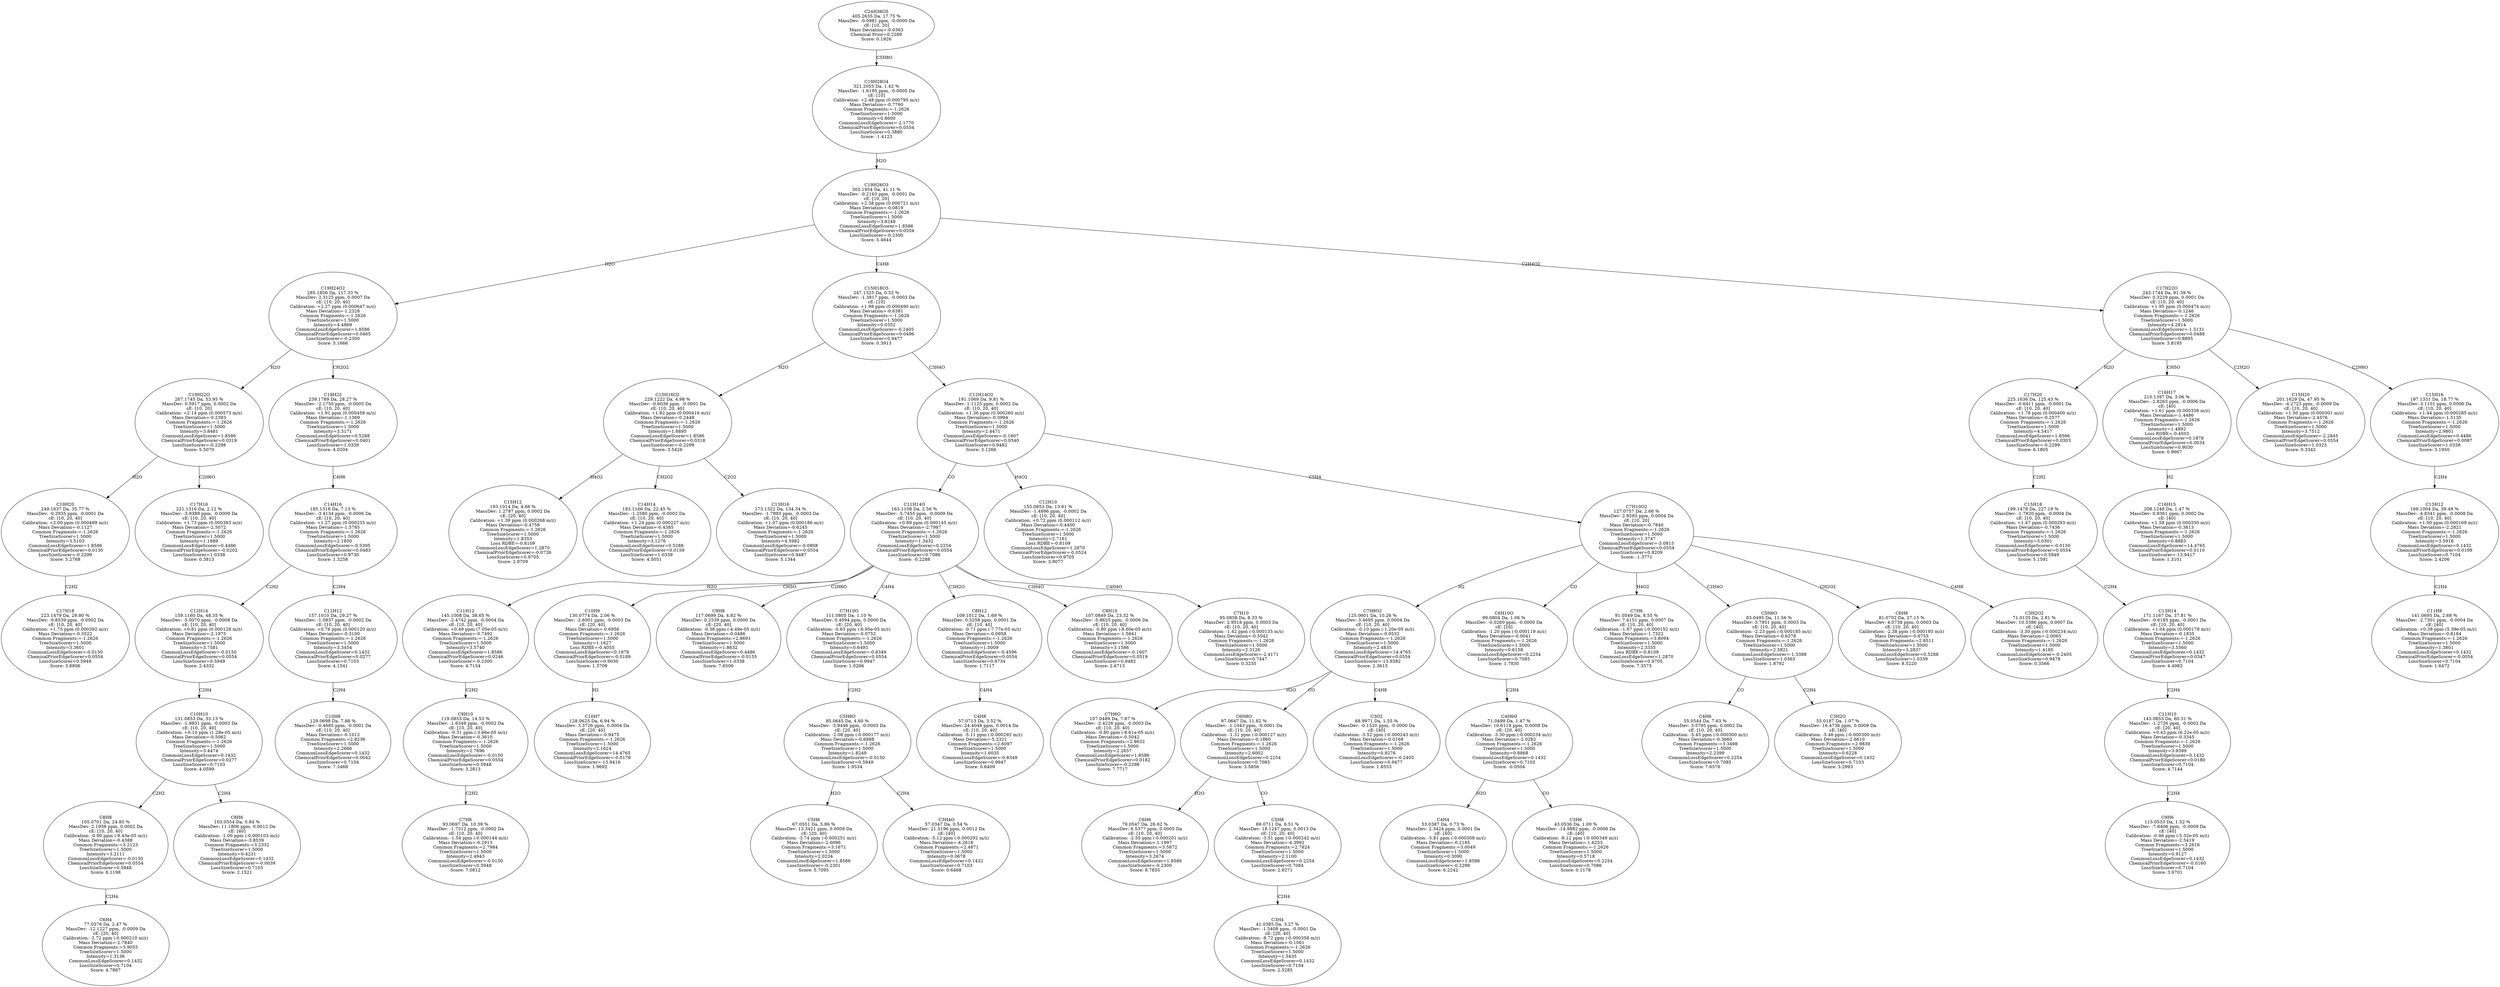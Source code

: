 strict digraph {
v1 [label="C17H18\n223.1479 Da, 29.80 %\nMassDev: -0.8539 ppm, -0.0002 Da\ncE: [10, 20, 40]\nCalibration: +1.75 ppm (0.000392 m/z)\nMass Deviation=-0.3522\nCommon Fragments:=-1.2626\nTreeSizeScorer=1.5000\nIntensity=3.3601\nCommonLossEdgeScorer=-0.0150\nChemicalPriorEdgeScorer=0.0554\nLossSizeScorer=0.5949\nScore: 3.8806"];
v2 [label="C19H20\n249.1637 Da, 35.77 %\nMassDev: -0.2935 ppm, -0.0001 Da\ncE: [10, 20, 40]\nCalibration: +2.00 ppm (0.000499 m/z)\nMass Deviation=-0.1127\nCommon Fragments:=-1.2626\nTreeSizeScorer=1.5000\nIntensity=3.5103\nCommonLossEdgeScorer=1.8586\nChemicalPriorEdgeScorer=0.0130\nLossSizeScorer=-0.2299\nScore: 5.2768"];
v3 [label="C17H16\n221.1316 Da, 2.12 %\nMassDev: -3.9389 ppm, -0.0009 Da\ncE: [10, 20, 40]\nCalibration: +1.73 ppm (0.000383 m/z)\nMass Deviation=-2.5072\nCommon Fragments:=-1.2626\nTreeSizeScorer=1.5000\nIntensity=1.1889\nCommonLossEdgeScorer=0.4486\nChemicalPriorEdgeScorer=-0.0202\nLossSizeScorer=1.0338\nScore: 0.3813"];
v4 [label="C19H22O\n267.1745 Da, 53.95 %\nMassDev: 0.5917 ppm, 0.0002 Da\ncE: [10, 20]\nCalibration: +2.14 ppm (0.000573 m/z)\nMass Deviation=-0.2393\nCommon Fragments:=-1.2626\nTreeSizeScorer=1.5000\nIntensity=3.8481\nCommonLossEdgeScorer=1.8586\nChemicalPriorEdgeScorer=0.0319\nLossSizeScorer=-0.2298\nScore: 5.5070"];
v5 [label="C6H4\n77.0376 Da, 2.47 %\nMassDev: -12.1227 ppm, -0.0009 Da\ncE: [20, 40]\nCalibration: -2.72 ppm (-0.000210 m/z)\nMass Deviation=-2.7840\nCommon Fragments:=3.9055\nTreeSizeScorer=1.5000\nIntensity=1.3136\nCommonLossEdgeScorer=0.1432\nLossSizeScorer=0.7104\nScore: 4.7887"];
v6 [label="C8H8\n105.0701 Da, 24.85 %\nMassDev: 2.1938 ppm, 0.0002 Da\ncE: [10, 20, 40]\nCalibration: -0.90 ppm (-9.43e-05 m/z)\nMass Deviation=-0.4388\nCommon Fragments:=3.2123\nTreeSizeScorer=1.5000\nIntensity=3.2111\nCommonLossEdgeScorer=-0.0150\nChemicalPriorEdgeScorer=0.0554\nLossSizeScorer=0.5948\nScore: 8.1198"];
v7 [label="C8H6\n103.0554 Da, 0.84 %\nMassDev: 11.1806 ppm, 0.0012 Da\ncE: [40]\nCalibration: -1.00 ppm (-0.000103 m/z)\nMass Deviation=-3.8539\nCommon Fragments:=3.2332\nTreeSizeScorer=1.5000\nIntensity=0.4231\nCommonLossEdgeScorer=0.1432\nChemicalPriorEdgeScorer=-0.0039\nLossSizeScorer=0.7103\nScore: 2.1521"];
v8 [label="C10H10\n131.0853 Da, 33.13 %\nMassDev: -1.9851 ppm, -0.0003 Da\ncE: [10, 20, 40]\nCalibration: +0.10 ppm (1.28e-05 m/z)\nMass Deviation=-0.5062\nCommon Fragments:=-1.2626\nTreeSizeScorer=1.5000\nIntensity=3.4474\nCommonLossEdgeScorer=0.1432\nChemicalPriorEdgeScorer=0.0277\nLossSizeScorer=0.7103\nScore: 4.0599"];
v9 [label="C12H14\n159.1160 Da, 48.35 %\nMassDev: -5.0070 ppm, -0.0008 Da\ncE: [10, 20, 40]\nCalibration: +0.81 ppm (0.000128 m/z)\nMass Deviation=-2.1975\nCommon Fragments:=-1.2626\nTreeSizeScorer=1.5000\nIntensity=3.7581\nCommonLossEdgeScorer=-0.0150\nChemicalPriorEdgeScorer=0.0554\nLossSizeScorer=0.5949\nScore: 2.4332"];
v10 [label="C10H8\n129.0698 Da, 7.88 %\nMassDev: -0.4685 ppm, -0.0001 Da\ncE: [10, 20, 40]\nMass Deviation=-0.1012\nCommon Fragments:=2.8236\nTreeSizeScorer=1.5000\nIntensity=2.2666\nCommonLossEdgeScorer=0.1432\nChemicalPriorEdgeScorer=0.0042\nLossSizeScorer=0.7104\nScore: 7.3468"];
v11 [label="C12H12\n157.1010 Da, 29.27 %\nMassDev: -1.0837 ppm, -0.0002 Da\ncE: [10, 20, 40]\nCalibration: +0.76 ppm (0.000120 m/z)\nMass Deviation=-0.3100\nCommon Fragments:=-1.2626\nTreeSizeScorer=1.5000\nIntensity=3.3454\nCommonLossEdgeScorer=0.1432\nChemicalPriorEdgeScorer=0.0277\nLossSizeScorer=0.7103\nScore: 4.1541"];
v12 [label="C14H16\n185.1318 Da, 7.13 %\nMassDev: -3.4134 ppm, -0.0006 Da\ncE: [10, 20, 40]\nCalibration: +1.27 ppm (0.000235 m/z)\nMass Deviation=-1.5785\nCommon Fragments:=-1.2626\nTreeSizeScorer=1.5000\nIntensity=2.1850\nCommonLossEdgeScorer=-0.5395\nChemicalPriorEdgeScorer=0.0483\nLossSizeScorer=0.9730\nScore: 1.3258"];
v13 [label="C18H22\n239.1789 Da, 28.27 %\nMassDev: -2.1750 ppm, -0.0005 Da\ncE: [10, 20, 40]\nCalibration: +1.91 ppm (0.000458 m/z)\nMass Deviation=-1.1369\nCommon Fragments:=-1.2626\nTreeSizeScorer=1.5000\nIntensity=3.3171\nCommonLossEdgeScorer=0.5288\nChemicalPriorEdgeScorer=0.0401\nLossSizeScorer=1.0339\nScore: 4.0204"];
v14 [label="C19H24O2\n285.1856 Da, 117.33 %\nMassDev: 2.3125 ppm, 0.0007 Da\ncE: [10, 20, 40]\nCalibration: +2.27 ppm (0.000647 m/z)\nMass Deviation=-1.2328\nCommon Fragments:=-1.2626\nTreeSizeScorer=1.5000\nIntensity=4.4869\nCommonLossEdgeScorer=1.8586\nChemicalPriorEdgeScorer=0.0465\nLossSizeScorer=-0.2300\nScore: 5.1666"];
v15 [label="C15H12\n193.1014 Da, 4.66 %\nMassDev: 1.2787 ppm, 0.0002 Da\ncE: [20, 40]\nCalibration: +1.39 ppm (0.000268 m/z)\nMass Deviation=-0.4758\nCommon Fragments:=-1.2626\nTreeSizeScorer=1.5000\nIntensity=1.8353\nLoss RDBE=-0.8109\nCommonLossEdgeScorer=1.2870\nChemicalPriorEdgeScorer=-0.0726\nLossSizeScorer=0.9705\nScore: 2.9709"];
v16 [label="C14H14\n183.1166 Da, 22.45 %\nMassDev: -1.2580 ppm, -0.0002 Da\ncE: [10, 20, 40]\nCalibration: +1.24 ppm (0.000227 m/z)\nMass Deviation=-0.4385\nCommon Fragments:=-1.2626\nTreeSizeScorer=1.5000\nIntensity=3.1276\nCommonLossEdgeScorer=0.5288\nChemicalPriorEdgeScorer=0.0159\nLossSizeScorer=1.0339\nScore: 4.5051"];
v17 [label="C13H16\n173.1322 Da, 134.34 %\nMassDev: -1.7893 ppm, -0.0003 Da\ncE: [10, 20, 40]\nCalibration: +1.07 ppm (0.000186 m/z)\nMass Deviation=-0.6245\nCommon Fragments:=-1.2626\nTreeSizeScorer=1.5000\nIntensity=4.5982\nCommonLossEdgeScorer=-0.0808\nChemicalPriorEdgeScorer=0.0554\nLossSizeScorer=0.9487\nScore: 5.1344"];
v18 [label="C15H16O2\n229.1222 Da, 4.98 %\nMassDev: -0.6036 ppm, -0.0001 Da\ncE: [10, 20, 40]\nCalibration: +1.82 ppm (0.000416 m/z)\nMass Deviation=-0.2448\nCommon Fragments:=-1.2626\nTreeSizeScorer=1.5000\nIntensity=1.8895\nCommonLossEdgeScorer=1.8586\nChemicalPriorEdgeScorer=0.0318\nLossSizeScorer=-0.2299\nScore: 3.5426"];
v19 [label="C7H8\n93.0697 Da, 10.39 %\nMassDev: -1.7312 ppm, -0.0002 Da\ncE: [10, 20, 40]\nCalibration: -1.54 ppm (-0.000144 m/z)\nMass Deviation=-0.2913\nCommon Fragments:=2.7984\nTreeSizeScorer=1.5000\nIntensity=2.4943\nCommonLossEdgeScorer=-0.0150\nLossSizeScorer=0.5948\nScore: 7.0812"];
v20 [label="C9H10\n119.0853 Da, 14.53 %\nMassDev: -1.6349 ppm, -0.0002 Da\ncE: [10, 20, 40]\nCalibration: -0.31 ppm (-3.66e-05 m/z)\nMass Deviation=-0.3610\nCommon Fragments:=-1.2626\nTreeSizeScorer=1.5000\nIntensity=2.7696\nCommonLossEdgeScorer=-0.0150\nChemicalPriorEdgeScorer=0.0554\nLossSizeScorer=0.5948\nScore: 3.2813"];
v21 [label="C11H12\n145.1008 Da, 38.65 %\nMassDev: -2.4742 ppm, -0.0004 Da\ncE: [10, 20, 40]\nCalibration: +0.49 ppm (7.05e-05 m/z)\nMass Deviation=-0.7492\nCommon Fragments:=-1.2626\nTreeSizeScorer=1.5000\nIntensity=3.5740\nCommonLossEdgeScorer=1.8586\nChemicalPriorEdgeScorer=0.0246\nLossSizeScorer=-0.2300\nScore: 4.7154"];
v22 [label="C10H7\n128.0625 Da, 6.94 %\nMassDev: 3.3726 ppm, 0.0004 Da\ncE: [20, 40]\nMass Deviation=-0.9475\nCommon Fragments:=-1.2626\nTreeSizeScorer=1.5000\nIntensity=2.1624\nCommonLossEdgeScorer=14.4765\nChemicalPriorEdgeScorer=-0.0179\nLossSizeScorer=-13.9416\nScore: 1.9692"];
v23 [label="C10H9\n130.0774 Da, 2.06 %\nMassDev: -2.6001 ppm, -0.0003 Da\ncE: [20, 40]\nMass Deviation=-0.6956\nCommon Fragments:=-1.2626\nTreeSizeScorer=1.5000\nIntensity=1.1627\nLoss RDBE=-0.4055\nCommonLossEdgeScorer=0.1878\nChemicalPriorEdgeScorer=-0.0189\nLossSizeScorer=0.9030\nScore: 1.3709"];
v24 [label="C9H8\n117.0699 Da, 4.82 %\nMassDev: 0.2539 ppm, 0.0000 Da\ncE: [20, 40]\nCalibration: -0.38 ppm (-4.49e-05 m/z)\nMass Deviation=-0.0486\nCommon Fragments:=2.8691\nTreeSizeScorer=1.5000\nIntensity=1.8632\nCommonLossEdgeScorer=0.4486\nChemicalPriorEdgeScorer=-0.0155\nLossSizeScorer=1.0338\nScore: 7.6506"];
v25 [label="C5H6\n67.0551 Da, 5.86 %\nMassDev: 13.3421 ppm, 0.0009 Da\ncE: [20, 40]\nCalibration: -3.74 ppm (-0.000251 m/z)\nMass Deviation=-2.6096\nCommon Fragments:=3.1671\nTreeSizeScorer=1.5000\nIntensity=2.0234\nCommonLossEdgeScorer=1.8586\nLossSizeScorer=-0.2301\nScore: 5.7095"];
v26 [label="C3H4O\n57.0347 Da, 0.54 %\nMassDev: 21.5196 ppm, 0.0012 Da\ncE: [40]\nCalibration: -5.12 ppm (-0.000292 m/z)\nMass Deviation=-4.2616\nCommon Fragments:=2.4871\nTreeSizeScorer=1.5000\nIntensity=0.0678\nCommonLossEdgeScorer=0.1432\nLossSizeScorer=0.7103\nScore: 0.6468"];
v27 [label="C5H8O\n85.0645 Da, 4.60 %\nMassDev: -3.9446 ppm, -0.0003 Da\ncE: [20, 40]\nCalibration: -2.08 ppm (-0.000177 m/z)\nMass Deviation=-0.6888\nCommon Fragments:=-1.2626\nTreeSizeScorer=1.5000\nIntensity=1.8249\nCommonLossEdgeScorer=-0.0150\nLossSizeScorer=0.5949\nScore: 1.9534"];
v28 [label="C7H10O\n111.0805 Da, 1.10 %\nMassDev: 0.4094 ppm, 0.0000 Da\ncE: [20, 40]\nCalibration: -0.63 ppm (-6.95e-05 m/z)\nMass Deviation=-0.0752\nCommon Fragments:=-1.2626\nTreeSizeScorer=1.5000\nIntensity=0.6493\nCommonLossEdgeScorer=-0.8349\nChemicalPriorEdgeScorer=0.0554\nLossSizeScorer=0.9947\nScore: 1.0266"];
v29 [label="C4H8\n57.0713 Da, 3.52 %\nMassDev: 24.4048 ppm, 0.0014 Da\ncE: [10, 20, 40]\nCalibration: -5.11 ppm (-0.000292 m/z)\nMass Deviation=-5.2321\nCommon Fragments:=2.6097\nTreeSizeScorer=1.5000\nIntensity=1.6035\nCommonLossEdgeScorer=-0.8349\nLossSizeScorer=0.9947\nScore: 0.6409"];
v30 [label="C8H12\n109.1012 Da, 1.69 %\nMassDev: 0.5258 ppm, 0.0001 Da\ncE: [10, 40]\nCalibration: -0.71 ppm (-7.77e-05 m/z)\nMass Deviation=-0.0958\nCommon Fragments:=-1.2626\nTreeSizeScorer=1.5000\nIntensity=1.0009\nCommonLossEdgeScorer=-0.4596\nChemicalPriorEdgeScorer=0.0554\nLossSizeScorer=0.9734\nScore: 1.7117"];
v31 [label="C8H10\n107.0849 Da, 23.32 %\nMassDev: -5.8625 ppm, -0.0006 Da\ncE: [10, 20, 40]\nCalibration: -0.80 ppm (-8.60e-05 m/z)\nMass Deviation=-1.5641\nCommon Fragments:=-1.2626\nTreeSizeScorer=1.5000\nIntensity=3.1586\nCommonLossEdgeScorer=-0.1607\nChemicalPriorEdgeScorer=0.0519\nLossSizeScorer=0.9482\nScore: 2.6713"];
v32 [label="C7H10\n95.0858 Da, 8.33 %\nMassDev: 2.9518 ppm, 0.0003 Da\ncE: [10, 20, 40]\nCalibration: -1.42 ppm (-0.000135 m/z)\nMass Deviation=-0.5542\nCommon Fragments:=-1.2626\nTreeSizeScorer=1.5000\nIntensity=2.3126\nCommonLossEdgeScorer=-2.4171\nLossSizeScorer=0.7447\nScore: 0.3235"];
v33 [label="C11H14O\n163.1108 Da, 2.56 %\nMassDev: -5.7455 ppm, -0.0009 Da\ncE: [10, 20, 40]\nCalibration: +0.89 ppm (0.000145 m/z)\nMass Deviation=-2.7987\nCommon Fragments:=-1.2626\nTreeSizeScorer=1.5000\nIntensity=1.3432\nCommonLossEdgeScorer=0.2254\nChemicalPriorEdgeScorer=0.0554\nLossSizeScorer=0.7086\nScore: -0.2288"];
v34 [label="C12H10\n155.0853 Da, 13.61 %\nMassDev: -1.4896 ppm, -0.0002 Da\ncE: [10, 20, 40]\nCalibration: +0.72 ppm (0.000112 m/z)\nMass Deviation=-0.4400\nCommon Fragments:=-1.2626\nTreeSizeScorer=1.5000\nIntensity=2.7161\nLoss RDBE=-0.8109\nCommonLossEdgeScorer=1.2870\nChemicalPriorEdgeScorer=-0.0524\nLossSizeScorer=0.9705\nScore: 3.9077"];
v35 [label="C7H6O\n107.0489 Da, 7.87 %\nMassDev: -2.4226 ppm, -0.0003 Da\ncE: [10, 20, 40]\nCalibration: -0.80 ppm (-8.61e-05 m/z)\nMass Deviation=-0.5042\nCommon Fragments:=2.8632\nTreeSizeScorer=1.5000\nIntensity=2.2657\nCommonLossEdgeScorer=1.8586\nChemicalPriorEdgeScorer=0.0182\nLossSizeScorer=-0.2298\nScore: 7.7717"];
v36 [label="C6H6\n79.0547 Da, 26.62 %\nMassDev: 6.5377 ppm, 0.0005 Da\ncE: [10, 20, 40]\nCalibration: -2.55 ppm (-0.000201 m/z)\nMass Deviation=-1.1997\nCommon Fragments:=3.5872\nTreeSizeScorer=1.5000\nIntensity=3.2674\nCommonLossEdgeScorer=1.8586\nLossSizeScorer=-0.2300\nScore: 8.7835"];
v37 [label="C3H4\n41.0385 Da, 3.27 %\nMassDev: -1.5408 ppm, -0.0001 Da\ncE: [20, 40]\nCalibration: -8.72 ppm (-0.000358 m/z)\nMass Deviation=-0.1061\nCommon Fragments:=-1.2626\nTreeSizeScorer=1.5000\nIntensity=1.5435\nCommonLossEdgeScorer=0.1432\nLossSizeScorer=0.7104\nScore: 2.5285"];
v38 [label="C5H8\n69.0711 Da, 6.51 %\nMassDev: 18.1247 ppm, 0.0013 Da\ncE: [10, 20, 40]\nCalibration: -3.51 ppm (-0.000242 m/z)\nMass Deviation=-4.3992\nCommon Fragments:=2.7824\nTreeSizeScorer=1.5000\nIntensity=2.1100\nCommonLossEdgeScorer=0.2254\nLossSizeScorer=0.7084\nScore: 2.9271"];
v39 [label="C6H8O\n97.0647 Da, 11.82 %\nMassDev: -1.1043 ppm, -0.0001 Da\ncE: [10, 20, 40]\nCalibration: -1.31 ppm (-0.000127 m/z)\nMass Deviation=-0.1860\nCommon Fragments:=-1.2626\nTreeSizeScorer=1.5000\nIntensity=2.6002\nCommonLossEdgeScorer=0.2254\nLossSizeScorer=0.7085\nScore: 3.5856"];
v40 [label="C3O2\n68.9971 Da, 1.55 %\nMassDev: -0.1520 ppm, -0.0000 Da\ncE: [40]\nCalibration: -3.52 ppm (-0.000243 m/z)\nMass Deviation=-0.0169\nCommon Fragments:=-1.2626\nTreeSizeScorer=1.5000\nIntensity=0.9276\nCommonLossEdgeScorer=-0.2405\nLossSizeScorer=0.9477\nScore: 1.8553"];
v41 [label="C7H8O2\n125.0601 Da, 10.26 %\nMassDev: 3.4695 ppm, 0.0004 Da\ncE: [10, 20, 40]\nCalibration: -0.10 ppm (-1.20e-05 m/z)\nMass Deviation=-0.9532\nCommon Fragments:=-1.2626\nTreeSizeScorer=1.5000\nIntensity=2.4835\nCommonLossEdgeScorer=14.4765\nChemicalPriorEdgeScorer=0.0554\nLossSizeScorer=-13.9382\nScore: 2.3613"];
v42 [label="C4H4\n53.0387 Da, 0.73 %\nMassDev: 2.3424 ppm, 0.0001 Da\ncE: [40]\nCalibration: -5.81 ppm (-0.000308 m/z)\nMass Deviation=-0.2185\nCommon Fragments:=3.0049\nTreeSizeScorer=1.5000\nIntensity=0.3090\nCommonLossEdgeScorer=1.8586\nLossSizeScorer=-0.2298\nScore: 6.2242"];
v43 [label="C3H6\n43.0536 Da, 1.00 %\nMassDev: -14.9882 ppm, -0.0006 Da\ncE: [40]\nCalibration: -8.12 ppm (-0.000349 m/z)\nMass Deviation=-1.6253\nCommon Fragments:=-1.2626\nTreeSizeScorer=1.5000\nIntensity=0.5718\nCommonLossEdgeScorer=0.2254\nLossSizeScorer=0.7086\nScore: 0.1178"];
v44 [label="C4H6O\n71.0499 Da, 1.47 %\nMassDev: 10.6119 ppm, 0.0008 Da\ncE: [20, 40]\nCalibration: -3.30 ppm (-0.000234 m/z)\nMass Deviation=-2.0282\nCommon Fragments:=-1.2626\nTreeSizeScorer=1.5000\nIntensity=0.8868\nCommonLossEdgeScorer=0.1432\nLossSizeScorer=0.7103\nScore: -0.0504"];
v45 [label="C6H10O\n99.0804 Da, 1.06 %\nMassDev: -0.0260 ppm, -0.0000 Da\ncE: [20]\nCalibration: -1.20 ppm (-0.000119 m/z)\nMass Deviation=-0.0041\nCommon Fragments:=-1.2626\nTreeSizeScorer=1.5000\nIntensity=0.6158\nCommonLossEdgeScorer=0.2254\nLossSizeScorer=0.7085\nScore: 1.7830"];
v46 [label="C7H6\n91.0549 Da, 8.55 %\nMassDev: 7.4151 ppm, 0.0007 Da\ncE: [10, 20, 40]\nCalibration: -1.67 ppm (-0.000152 m/z)\nMass Deviation=-1.7322\nCommon Fragments:=3.8094\nTreeSizeScorer=1.5000\nIntensity=2.3335\nLoss RDBE=-0.8109\nCommonLossEdgeScorer=1.2870\nLossSizeScorer=0.9705\nScore: 7.3573"];
v47 [label="C4H6\n55.0544 Da, 7.63 %\nMassDev: 3.5795 ppm, 0.0002 Da\ncE: [10, 20, 40]\nCalibration: -5.45 ppm (-0.000300 m/z)\nMass Deviation=-0.3660\nCommon Fragments:=3.3498\nTreeSizeScorer=1.5000\nIntensity=2.2399\nCommonLossEdgeScorer=0.2254\nLossSizeScorer=0.7085\nScore: 7.6576"];
v48 [label="C3H2O\n55.0187 Da, 1.07 %\nMassDev: 16.4736 ppm, 0.0009 Da\ncE: [40]\nCalibration: -5.46 ppm (-0.000300 m/z)\nMass Deviation=-2.6610\nCommon Fragments:=2.9839\nTreeSizeScorer=1.5000\nIntensity=0.6228\nCommonLossEdgeScorer=0.1432\nLossSizeScorer=0.7103\nScore: 3.2993"];
v49 [label="C5H6O\n83.0495 Da, 11.56 %\nMassDev: 3.7951 ppm, 0.0003 Da\ncE: [10, 20, 40]\nCalibration: -2.23 ppm (-0.000185 m/z)\nMass Deviation=-0.6378\nCommon Fragments:=-1.2626\nTreeSizeScorer=1.5000\nIntensity=2.5821\nCommonLossEdgeScorer=-1.3388\nLossSizeScorer=1.0363\nScore: 1.8792"];
v50 [label="C6H8\n81.0702 Da, 27.15 %\nMassDev: 4.0738 ppm, 0.0003 Da\ncE: [10, 20, 40]\nCalibration: -2.38 ppm (-0.000193 m/z)\nMass Deviation=-0.6755\nCommon Fragments:=2.8511\nTreeSizeScorer=1.5000\nIntensity=3.2837\nCommonLossEdgeScorer=0.5288\nLossSizeScorer=1.0339\nScore: 8.5220"];
v51 [label="C3H2O2\n71.0135 Da, 2.81 %\nMassDev: 10.5386 ppm, 0.0007 Da\ncE: [40]\nCalibration: -3.30 ppm (-0.000234 m/z)\nMass Deviation=-2.0065\nCommon Fragments:=-1.2626\nTreeSizeScorer=1.5000\nIntensity=1.4185\nCommonLossEdgeScorer=-0.2405\nLossSizeScorer=0.9478\nScore: 0.3566"];
v52 [label="C7H10O2\n127.0757 Da, 2.66 %\nMassDev: 2.9293 ppm, 0.0004 Da\ncE: [10, 20]\nMass Deviation=-0.7840\nCommon Fragments:=-1.2626\nTreeSizeScorer=1.5000\nIntensity=1.3747\nCommonLossEdgeScorer=-3.0815\nChemicalPriorEdgeScorer=0.0554\nLossSizeScorer=0.8209\nScore: -1.3771"];
v53 [label="C12H14O2\n191.1069 Da, 9.81 %\nMassDev: 1.1125 ppm, 0.0002 Da\ncE: [10, 20, 40]\nCalibration: +1.36 ppm (0.000260 m/z)\nMass Deviation=-0.3994\nCommon Fragments:=-1.2626\nTreeSizeScorer=1.5000\nIntensity=2.4471\nCommonLossEdgeScorer=-0.1607\nChemicalPriorEdgeScorer=0.0540\nLossSizeScorer=0.9482\nScore: 3.1266"];
v54 [label="C15H18O3\n247.1325 Da, 0.52 %\nMassDev: -1.3817 ppm, -0.0003 Da\ncE: [10]\nCalibration: +1.98 ppm (0.000490 m/z)\nMass Deviation=-0.6381\nCommon Fragments:=-1.2626\nTreeSizeScorer=1.5000\nIntensity=0.0352\nCommonLossEdgeScorer=-0.2405\nChemicalPriorEdgeScorer=0.0496\nLossSizeScorer=0.9477\nScore: 0.3913"];
v55 [label="C9H6\n115.0533 Da, 1.52 %\nMassDev: -7.6406 ppm, -0.0009 Da\ncE: [40]\nCalibration: -0.46 ppm (-5.32e-05 m/z)\nMass Deviation=-2.5419\nCommon Fragments:=3.2616\nTreeSizeScorer=1.5000\nIntensity=0.9127\nCommonLossEdgeScorer=0.1432\nChemicalPriorEdgeScorer=-0.0160\nLossSizeScorer=0.7104\nScore: 3.9701"];
v56 [label="C11H10\n143.0853 Da, 60.31 %\nMassDev: -1.2726 ppm, -0.0002 Da\ncE: [20, 40]\nCalibration: +0.43 ppm (6.22e-05 m/z)\nMass Deviation=-0.3345\nCommon Fragments:=-1.2626\nTreeSizeScorer=1.5000\nIntensity=3.9399\nCommonLossEdgeScorer=0.1432\nChemicalPriorEdgeScorer=0.0180\nLossSizeScorer=0.7104\nScore: 4.7144"];
v57 [label="C13H14\n171.1167 Da, 37.81 %\nMassDev: -0.6185 ppm, -0.0001 Da\ncE: [10, 20, 40]\nCalibration: +1.04 ppm (0.000178 m/z)\nMass Deviation=-0.1835\nCommon Fragments:=-1.2626\nTreeSizeScorer=1.5000\nIntensity=3.5560\nCommonLossEdgeScorer=0.1432\nChemicalPriorEdgeScorer=0.0347\nLossSizeScorer=0.7104\nScore: 4.4983"];
v58 [label="C15H18\n199.1478 Da, 227.19 %\nMassDev: -1.7920 ppm, -0.0004 Da\ncE: [10, 20, 40]\nCalibration: +1.47 ppm (0.000293 m/z)\nMass Deviation=-0.7436\nCommon Fragments:=-1.2626\nTreeSizeScorer=1.5000\nIntensity=5.0301\nCommonLossEdgeScorer=-0.0150\nChemicalPriorEdgeScorer=0.0554\nLossSizeScorer=0.5949\nScore: 5.1591"];
v59 [label="C17H20\n225.1636 Da, 125.43 %\nMassDev: -0.6411 ppm, -0.0001 Da\ncE: [10, 20, 40]\nCalibration: +1.78 ppm (0.000400 m/z)\nMass Deviation=-0.2577\nCommon Fragments:=-1.2626\nTreeSizeScorer=1.5000\nIntensity=4.5417\nCommonLossEdgeScorer=1.8586\nChemicalPriorEdgeScorer=0.0303\nLossSizeScorer=-0.2299\nScore: 6.1805"];
v60 [label="C16H15\n208.1248 Da, 1.47 %\nMassDev: 0.9361 ppm, 0.0002 Da\ncE: [40]\nCalibration: +1.58 ppm (0.000330 m/z)\nMass Deviation=-0.3613\nCommon Fragments:=-1.2626\nTreeSizeScorer=1.5000\nIntensity=0.8883\nCommonLossEdgeScorer=14.4765\nChemicalPriorEdgeScorer=0.0110\nLossSizeScorer=-13.9417\nScore: 1.3101"];
v61 [label="C16H17\n210.1397 Da, 3.06 %\nMassDev: -2.8263 ppm, -0.0006 Da\ncE: [40]\nCalibration: +1.61 ppm (0.000338 m/z)\nMass Deviation=-1.4486\nCommon Fragments:=-1.2626\nTreeSizeScorer=1.5000\nIntensity=1.4892\nLoss RDBE=-0.4055\nCommonLossEdgeScorer=0.1878\nChemicalPriorEdgeScorer=0.0034\nLossSizeScorer=0.9030\nScore: 0.9667"];
v62 [label="C15H20\n201.1629 Da, 47.95 %\nMassDev: -4.2723 ppm, -0.0009 Da\ncE: [10, 20, 40]\nCalibration: +1.50 ppm (0.000301 m/z)\nMass Deviation=-2.4576\nCommon Fragments:=-1.2626\nTreeSizeScorer=1.5000\nIntensity=3.7512\nCommonLossEdgeScorer=-2.2845\nChemicalPriorEdgeScorer=0.0554\nLossSizeScorer=1.0323\nScore: 0.3342"];
v63 [label="C11H8\n141.0695 Da, 2.68 %\nMassDev: -2.7301 ppm, -0.0004 Da\ncE: [40]\nCalibration: +0.38 ppm (5.39e-05 m/z)\nMass Deviation=-0.8184\nCommon Fragments:=-1.2626\nTreeSizeScorer=1.5000\nIntensity=1.3801\nCommonLossEdgeScorer=0.1432\nChemicalPriorEdgeScorer=-0.0054\nLossSizeScorer=0.7104\nScore: 1.6472"];
v64 [label="C13H12\n169.1004 Da, 39.49 %\nMassDev: -4.8341 ppm, -0.0008 Da\ncE: [10, 20, 40]\nCalibration: +1.00 ppm (0.000169 m/z)\nMass Deviation=-2.2821\nCommon Fragments:=-1.2626\nTreeSizeScorer=1.5000\nIntensity=3.5918\nCommonLossEdgeScorer=0.1432\nChemicalPriorEdgeScorer=0.0199\nLossSizeScorer=0.7104\nScore: 2.4206"];
v65 [label="C15H16\n197.1331 Da, 18.77 %\nMassDev: 3.1101 ppm, 0.0006 Da\ncE: [10, 20, 40]\nCalibration: +1.44 ppm (0.000285 m/z)\nMass Deviation=-1.5135\nCommon Fragments:=-1.2626\nTreeSizeScorer=1.5000\nIntensity=2.9801\nCommonLossEdgeScorer=0.4486\nChemicalPriorEdgeScorer=0.0087\nLossSizeScorer=1.0338\nScore: 3.1950"];
v66 [label="C17H22O\n243.1744 Da, 91.39 %\nMassDev: 0.3229 ppm, 0.0001 Da\ncE: [10, 20, 40]\nCalibration: +1.95 ppm (0.000474 m/z)\nMass Deviation=-0.1246\nCommon Fragments:=-1.2626\nTreeSizeScorer=1.5000\nIntensity=4.2814\nCommonLossEdgeScorer=-1.5131\nChemicalPriorEdgeScorer=0.0488\nLossSizeScorer=0.8895\nScore: 3.8195"];
v67 [label="C19H26O3\n303.1954 Da, 41.11 %\nMassDev: -0.2163 ppm, -0.0001 Da\ncE: [10, 20]\nCalibration: +2.38 ppm (0.000721 m/z)\nMass Deviation=-0.0819\nCommon Fragments:=-1.2626\nTreeSizeScorer=1.5000\nIntensity=3.6248\nCommonLossEdgeScorer=1.8586\nChemicalPriorEdgeScorer=0.0554\nLossSizeScorer=-0.2300\nScore: 5.4644"];
v68 [label="C19H28O4\n321.2055 Da, 1.42 %\nMassDev: -1.6195 ppm, -0.0005 Da\ncE: [10]\nCalibration: +2.48 ppm (0.000795 m/z)\nMass Deviation=-0.7760\nCommon Fragments:=-1.2626\nTreeSizeScorer=1.5000\nIntensity=0.8600\nCommonLossEdgeScorer=-2.1770\nChemicalPriorEdgeScorer=0.0554\nLossSizeScorer=0.3880\nScore: -1.4123"];
v69 [label="C24H36O5\n405.2635 Da, 17.75 %\nMassDev: -0.0981 ppm, -0.0000 Da\ncE: [10, 20]\nMass Deviation=-0.0363\nChemical Prior=0.2289\nScore: 0.1926"];
v2 -> v1 [label="C2H2"];
v4 -> v2 [label="H2O"];
v4 -> v3 [label="C2H6O"];
v14 -> v4 [label="H2O"];
v6 -> v5 [label="C2H4"];
v8 -> v6 [label="C2H2"];
v8 -> v7 [label="C2H4"];
v9 -> v8 [label="C2H4"];
v12 -> v9 [label="C2H2"];
v11 -> v10 [label="C2H4"];
v12 -> v11 [label="C2H4"];
v13 -> v12 [label="C4H6"];
v14 -> v13 [label="CH2O2"];
v67 -> v14 [label="H2O"];
v18 -> v15 [label="H4O2"];
v18 -> v16 [label="CH2O2"];
v18 -> v17 [label="C2O2"];
v54 -> v18 [label="H2O"];
v20 -> v19 [label="C2H2"];
v21 -> v20 [label="C2H2"];
v33 -> v21 [label="H2O"];
v23 -> v22 [label="H2"];
v33 -> v23 [label="CH5O"];
v33 -> v24 [label="C2H6O"];
v27 -> v25 [label="H2O"];
v27 -> v26 [label="C2H4"];
v28 -> v27 [label="C2H2"];
v33 -> v28 [label="C4H4"];
v30 -> v29 [label="C4H4"];
v33 -> v30 [label="C3H2O"];
v33 -> v31 [label="C3H4O"];
v33 -> v32 [label="C4H4O"];
v53 -> v33 [label="CO"];
v53 -> v34 [label="H4O2"];
v41 -> v35 [label="H2O"];
v39 -> v36 [label="H2O"];
v38 -> v37 [label="C2H4"];
v39 -> v38 [label="CO"];
v41 -> v39 [label="CO"];
v41 -> v40 [label="C4H8"];
v52 -> v41 [label="H2"];
v44 -> v42 [label="H2O"];
v44 -> v43 [label="CO"];
v45 -> v44 [label="C2H4"];
v52 -> v45 [label="CO"];
v52 -> v46 [label="H4O2"];
v49 -> v47 [label="CO"];
v49 -> v48 [label="C2H4"];
v52 -> v49 [label="C2H4O"];
v52 -> v50 [label="CH2O2"];
v52 -> v51 [label="C4H8"];
v53 -> v52 [label="C5H4"];
v54 -> v53 [label="C3H4O"];
v67 -> v54 [label="C4H8"];
v56 -> v55 [label="C2H4"];
v57 -> v56 [label="C2H4"];
v58 -> v57 [label="C2H4"];
v59 -> v58 [label="C2H2"];
v66 -> v59 [label="H2O"];
v61 -> v60 [label="H2"];
v66 -> v61 [label="CH5O"];
v66 -> v62 [label="C2H2O"];
v64 -> v63 [label="C2H4"];
v65 -> v64 [label="C2H4"];
v66 -> v65 [label="C2H6O"];
v67 -> v66 [label="C2H4O2"];
v68 -> v67 [label="H2O"];
v69 -> v68 [label="C5H8O"];
}